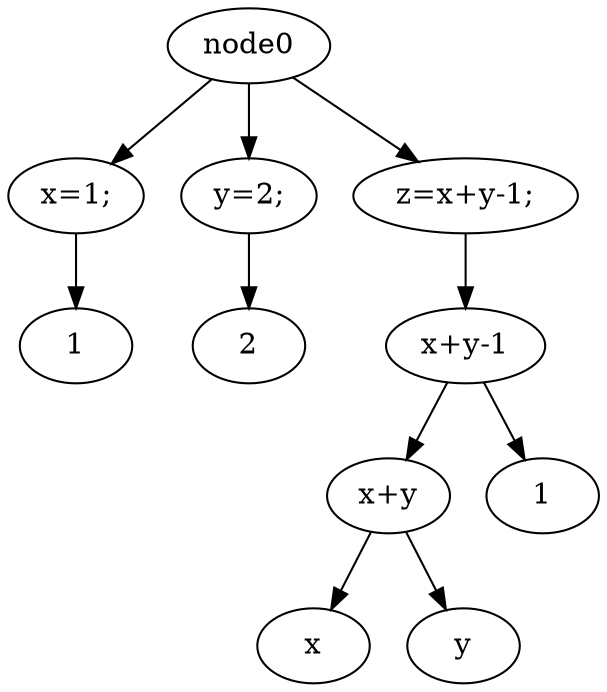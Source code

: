 digraph AST {
  node1 [label="x=1;"];
  node0 -> node1;
  node2 [label="1"];
  node1 -> node2;
  node3 [label="y=2;"];
  node0 -> node3;
  node4 [label="2"];
  node3 -> node4;
  node5 [label="z=x+y-1;"];
  node0 -> node5;
  node6 [label="x+y-1"];
  node5 -> node6;
  node7 [label="x+y"];
  node6 -> node7;
  node8 [label="x"];
  node7 -> node8;
  node9 [label="y"];
  node7 -> node9;
  node10 [label="1"];
  node6 -> node10;
}
